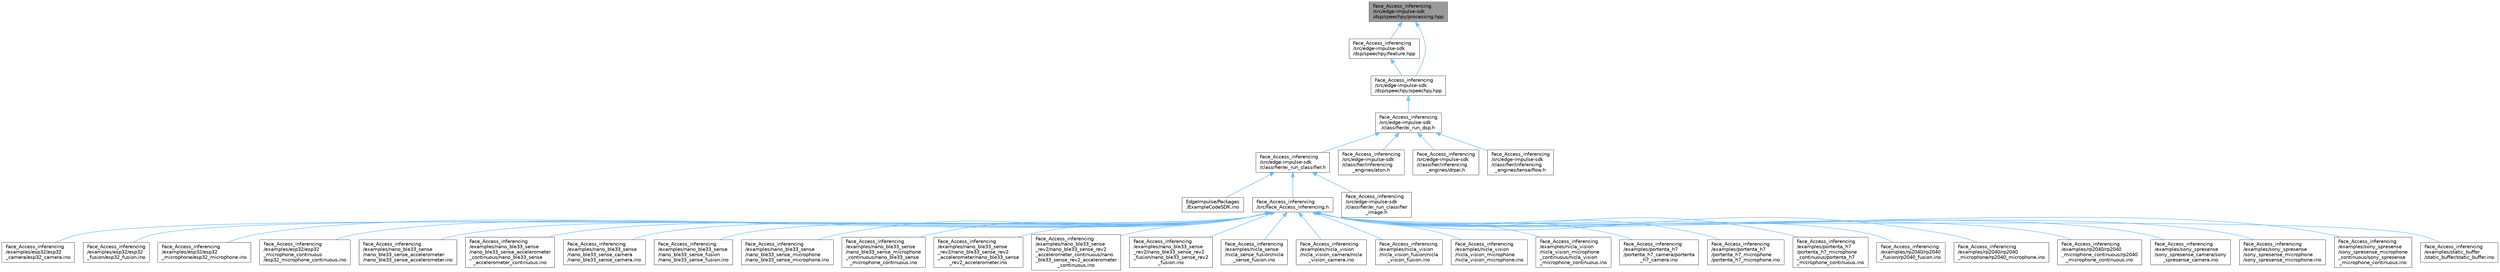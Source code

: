 digraph "Face_Access_inferencing/src/edge-impulse-sdk/dsp/speechpy/processing.hpp"
{
 // LATEX_PDF_SIZE
  bgcolor="transparent";
  edge [fontname=Helvetica,fontsize=10,labelfontname=Helvetica,labelfontsize=10];
  node [fontname=Helvetica,fontsize=10,shape=box,height=0.2,width=0.4];
  Node1 [id="Node000001",label="Face_Access_inferencing\l/src/edge-impulse-sdk\l/dsp/speechpy/processing.hpp",height=0.2,width=0.4,color="gray40", fillcolor="grey60", style="filled", fontcolor="black",tooltip=" "];
  Node1 -> Node2 [id="edge40_Node000001_Node000002",dir="back",color="steelblue1",style="solid",tooltip=" "];
  Node2 [id="Node000002",label="Face_Access_inferencing\l/src/edge-impulse-sdk\l/dsp/speechpy/feature.hpp",height=0.2,width=0.4,color="grey40", fillcolor="white", style="filled",URL="$speechpy_2feature_8hpp.html",tooltip=" "];
  Node2 -> Node3 [id="edge41_Node000002_Node000003",dir="back",color="steelblue1",style="solid",tooltip=" "];
  Node3 [id="Node000003",label="Face_Access_inferencing\l/src/edge-impulse-sdk\l/dsp/speechpy/speechpy.hpp",height=0.2,width=0.4,color="grey40", fillcolor="white", style="filled",URL="$speechpy_8hpp.html",tooltip=" "];
  Node3 -> Node4 [id="edge42_Node000003_Node000004",dir="back",color="steelblue1",style="solid",tooltip=" "];
  Node4 [id="Node000004",label="Face_Access_inferencing\l/src/edge-impulse-sdk\l/classifier/ei_run_dsp.h",height=0.2,width=0.4,color="grey40", fillcolor="white", style="filled",URL="$ei__run__dsp_8h.html",tooltip=" "];
  Node4 -> Node5 [id="edge43_Node000004_Node000005",dir="back",color="steelblue1",style="solid",tooltip=" "];
  Node5 [id="Node000005",label="Face_Access_inferencing\l/src/edge-impulse-sdk\l/classifier/ei_run_classifier.h",height=0.2,width=0.4,color="grey40", fillcolor="white", style="filled",URL="$ei__run__classifier_8h.html",tooltip=" "];
  Node5 -> Node6 [id="edge44_Node000005_Node000006",dir="back",color="steelblue1",style="solid",tooltip=" "];
  Node6 [id="Node000006",label="EdgeImpulse/Packages\l/ExampleCodeSDK.ino",height=0.2,width=0.4,color="grey40", fillcolor="white", style="filled",URL="$_example_code_s_d_k_8ino.html",tooltip=" "];
  Node5 -> Node7 [id="edge45_Node000005_Node000007",dir="back",color="steelblue1",style="solid",tooltip=" "];
  Node7 [id="Node000007",label="Face_Access_inferencing\l/src/Face_Access_inferencing.h",height=0.2,width=0.4,color="grey40", fillcolor="white", style="filled",URL="$_face___access__inferencing_8h.html",tooltip=" "];
  Node7 -> Node8 [id="edge46_Node000007_Node000008",dir="back",color="steelblue1",style="solid",tooltip=" "];
  Node8 [id="Node000008",label="Face_Access_inferencing\l/examples/esp32/esp32\l_camera/esp32_camera.ino",height=0.2,width=0.4,color="grey40", fillcolor="white", style="filled",URL="$esp32__camera_8ino.html",tooltip=" "];
  Node7 -> Node9 [id="edge47_Node000007_Node000009",dir="back",color="steelblue1",style="solid",tooltip=" "];
  Node9 [id="Node000009",label="Face_Access_inferencing\l/examples/esp32/esp32\l_fusion/esp32_fusion.ino",height=0.2,width=0.4,color="grey40", fillcolor="white", style="filled",URL="$esp32__fusion_8ino.html",tooltip=" "];
  Node7 -> Node10 [id="edge48_Node000007_Node000010",dir="back",color="steelblue1",style="solid",tooltip=" "];
  Node10 [id="Node000010",label="Face_Access_inferencing\l/examples/esp32/esp32\l_microphone/esp32_microphone.ino",height=0.2,width=0.4,color="grey40", fillcolor="white", style="filled",URL="$esp32__microphone_8ino.html",tooltip=" "];
  Node7 -> Node11 [id="edge49_Node000007_Node000011",dir="back",color="steelblue1",style="solid",tooltip=" "];
  Node11 [id="Node000011",label="Face_Access_inferencing\l/examples/esp32/esp32\l_microphone_continuous\l/esp32_microphone_continuous.ino",height=0.2,width=0.4,color="grey40", fillcolor="white", style="filled",URL="$esp32__microphone__continuous_8ino.html",tooltip=" "];
  Node7 -> Node12 [id="edge50_Node000007_Node000012",dir="back",color="steelblue1",style="solid",tooltip=" "];
  Node12 [id="Node000012",label="Face_Access_inferencing\l/examples/nano_ble33_sense\l/nano_ble33_sense_accelerometer\l/nano_ble33_sense_accelerometer.ino",height=0.2,width=0.4,color="grey40", fillcolor="white", style="filled",URL="$nano__ble33__sense__accelerometer_8ino.html",tooltip=" "];
  Node7 -> Node13 [id="edge51_Node000007_Node000013",dir="back",color="steelblue1",style="solid",tooltip=" "];
  Node13 [id="Node000013",label="Face_Access_inferencing\l/examples/nano_ble33_sense\l/nano_ble33_sense_accelerometer\l_continuous/nano_ble33_sense\l_accelerometer_continuous.ino",height=0.2,width=0.4,color="grey40", fillcolor="white", style="filled",URL="$nano__ble33__sense__accelerometer__continuous_8ino.html",tooltip=" "];
  Node7 -> Node14 [id="edge52_Node000007_Node000014",dir="back",color="steelblue1",style="solid",tooltip=" "];
  Node14 [id="Node000014",label="Face_Access_inferencing\l/examples/nano_ble33_sense\l/nano_ble33_sense_camera\l/nano_ble33_sense_camera.ino",height=0.2,width=0.4,color="grey40", fillcolor="white", style="filled",URL="$nano__ble33__sense__camera_8ino.html",tooltip=" "];
  Node7 -> Node15 [id="edge53_Node000007_Node000015",dir="back",color="steelblue1",style="solid",tooltip=" "];
  Node15 [id="Node000015",label="Face_Access_inferencing\l/examples/nano_ble33_sense\l/nano_ble33_sense_fusion\l/nano_ble33_sense_fusion.ino",height=0.2,width=0.4,color="grey40", fillcolor="white", style="filled",URL="$nano__ble33__sense__fusion_8ino.html",tooltip=" "];
  Node7 -> Node16 [id="edge54_Node000007_Node000016",dir="back",color="steelblue1",style="solid",tooltip=" "];
  Node16 [id="Node000016",label="Face_Access_inferencing\l/examples/nano_ble33_sense\l/nano_ble33_sense_microphone\l/nano_ble33_sense_microphone.ino",height=0.2,width=0.4,color="grey40", fillcolor="white", style="filled",URL="$nano__ble33__sense__microphone_8ino.html",tooltip=" "];
  Node7 -> Node17 [id="edge55_Node000007_Node000017",dir="back",color="steelblue1",style="solid",tooltip=" "];
  Node17 [id="Node000017",label="Face_Access_inferencing\l/examples/nano_ble33_sense\l/nano_ble33_sense_microphone\l_continuous/nano_ble33_sense\l_microphone_continuous.ino",height=0.2,width=0.4,color="grey40", fillcolor="white", style="filled",URL="$nano__ble33__sense__microphone__continuous_8ino.html",tooltip=" "];
  Node7 -> Node18 [id="edge56_Node000007_Node000018",dir="back",color="steelblue1",style="solid",tooltip=" "];
  Node18 [id="Node000018",label="Face_Access_inferencing\l/examples/nano_ble33_sense\l_rev2/nano_ble33_sense_rev2\l_accelerometer/nano_ble33_sense\l_rev2_accelerometer.ino",height=0.2,width=0.4,color="grey40", fillcolor="white", style="filled",URL="$nano__ble33__sense__rev2__accelerometer_8ino.html",tooltip=" "];
  Node7 -> Node19 [id="edge57_Node000007_Node000019",dir="back",color="steelblue1",style="solid",tooltip=" "];
  Node19 [id="Node000019",label="Face_Access_inferencing\l/examples/nano_ble33_sense\l_rev2/nano_ble33_sense_rev2\l_accelerometer_continuous/nano\l_ble33_sense_rev2_accelerometer\l_continuous.ino",height=0.2,width=0.4,color="grey40", fillcolor="white", style="filled",URL="$nano__ble33__sense__rev2__accelerometer__continuous_8ino.html",tooltip=" "];
  Node7 -> Node20 [id="edge58_Node000007_Node000020",dir="back",color="steelblue1",style="solid",tooltip=" "];
  Node20 [id="Node000020",label="Face_Access_inferencing\l/examples/nano_ble33_sense\l_rev2/nano_ble33_sense_rev2\l_fusion/nano_ble33_sense_rev2\l_fusion.ino",height=0.2,width=0.4,color="grey40", fillcolor="white", style="filled",URL="$nano__ble33__sense__rev2__fusion_8ino.html",tooltip=" "];
  Node7 -> Node21 [id="edge59_Node000007_Node000021",dir="back",color="steelblue1",style="solid",tooltip=" "];
  Node21 [id="Node000021",label="Face_Access_inferencing\l/examples/nicla_sense\l/nicla_sense_fusion/nicla\l_sense_fusion.ino",height=0.2,width=0.4,color="grey40", fillcolor="white", style="filled",URL="$nicla__sense__fusion_8ino.html",tooltip=" "];
  Node7 -> Node22 [id="edge60_Node000007_Node000022",dir="back",color="steelblue1",style="solid",tooltip=" "];
  Node22 [id="Node000022",label="Face_Access_inferencing\l/examples/nicla_vision\l/nicla_vision_camera/nicla\l_vision_camera.ino",height=0.2,width=0.4,color="grey40", fillcolor="white", style="filled",URL="$nicla__vision__camera_8ino.html",tooltip=" "];
  Node7 -> Node23 [id="edge61_Node000007_Node000023",dir="back",color="steelblue1",style="solid",tooltip=" "];
  Node23 [id="Node000023",label="Face_Access_inferencing\l/examples/nicla_vision\l/nicla_vision_fusion/nicla\l_vision_fusion.ino",height=0.2,width=0.4,color="grey40", fillcolor="white", style="filled",URL="$nicla__vision__fusion_8ino.html",tooltip=" "];
  Node7 -> Node24 [id="edge62_Node000007_Node000024",dir="back",color="steelblue1",style="solid",tooltip=" "];
  Node24 [id="Node000024",label="Face_Access_inferencing\l/examples/nicla_vision\l/nicla_vision_microphone\l/nicla_vision_microphone.ino",height=0.2,width=0.4,color="grey40", fillcolor="white", style="filled",URL="$nicla__vision__microphone_8ino.html",tooltip=" "];
  Node7 -> Node25 [id="edge63_Node000007_Node000025",dir="back",color="steelblue1",style="solid",tooltip=" "];
  Node25 [id="Node000025",label="Face_Access_inferencing\l/examples/nicla_vision\l/nicla_vision_microphone\l_continuous/nicla_vision\l_microphone_continuous.ino",height=0.2,width=0.4,color="grey40", fillcolor="white", style="filled",URL="$nicla__vision__microphone__continuous_8ino.html",tooltip=" "];
  Node7 -> Node26 [id="edge64_Node000007_Node000026",dir="back",color="steelblue1",style="solid",tooltip=" "];
  Node26 [id="Node000026",label="Face_Access_inferencing\l/examples/portenta_h7\l/portenta_h7_camera/portenta\l_h7_camera.ino",height=0.2,width=0.4,color="grey40", fillcolor="white", style="filled",URL="$portenta__h7__camera_8ino.html",tooltip=" "];
  Node7 -> Node27 [id="edge65_Node000007_Node000027",dir="back",color="steelblue1",style="solid",tooltip=" "];
  Node27 [id="Node000027",label="Face_Access_inferencing\l/examples/portenta_h7\l/portenta_h7_microphone\l/portenta_h7_microphone.ino",height=0.2,width=0.4,color="grey40", fillcolor="white", style="filled",URL="$portenta__h7__microphone_8ino.html",tooltip=" "];
  Node7 -> Node28 [id="edge66_Node000007_Node000028",dir="back",color="steelblue1",style="solid",tooltip=" "];
  Node28 [id="Node000028",label="Face_Access_inferencing\l/examples/portenta_h7\l/portenta_h7_microphone\l_continuous/portenta_h7\l_microphone_continuous.ino",height=0.2,width=0.4,color="grey40", fillcolor="white", style="filled",URL="$portenta__h7__microphone__continuous_8ino.html",tooltip=" "];
  Node7 -> Node29 [id="edge67_Node000007_Node000029",dir="back",color="steelblue1",style="solid",tooltip=" "];
  Node29 [id="Node000029",label="Face_Access_inferencing\l/examples/rp2040/rp2040\l_fusion/rp2040_fusion.ino",height=0.2,width=0.4,color="grey40", fillcolor="white", style="filled",URL="$rp2040__fusion_8ino.html",tooltip=" "];
  Node7 -> Node30 [id="edge68_Node000007_Node000030",dir="back",color="steelblue1",style="solid",tooltip=" "];
  Node30 [id="Node000030",label="Face_Access_inferencing\l/examples/rp2040/rp2040\l_microphone/rp2040_microphone.ino",height=0.2,width=0.4,color="grey40", fillcolor="white", style="filled",URL="$rp2040__microphone_8ino.html",tooltip=" "];
  Node7 -> Node31 [id="edge69_Node000007_Node000031",dir="back",color="steelblue1",style="solid",tooltip=" "];
  Node31 [id="Node000031",label="Face_Access_inferencing\l/examples/rp2040/rp2040\l_microphone_continuous/rp2040\l_microphone_continuous.ino",height=0.2,width=0.4,color="grey40", fillcolor="white", style="filled",URL="$rp2040__microphone__continuous_8ino.html",tooltip=" "];
  Node7 -> Node32 [id="edge70_Node000007_Node000032",dir="back",color="steelblue1",style="solid",tooltip=" "];
  Node32 [id="Node000032",label="Face_Access_inferencing\l/examples/sony_spresense\l/sony_spresense_camera/sony\l_spresense_camera.ino",height=0.2,width=0.4,color="grey40", fillcolor="white", style="filled",URL="$sony__spresense__camera_8ino.html",tooltip=" "];
  Node7 -> Node33 [id="edge71_Node000007_Node000033",dir="back",color="steelblue1",style="solid",tooltip=" "];
  Node33 [id="Node000033",label="Face_Access_inferencing\l/examples/sony_spresense\l/sony_spresense_microphone\l/sony_spresense_microphone.ino",height=0.2,width=0.4,color="grey40", fillcolor="white", style="filled",URL="$sony__spresense__microphone_8ino.html",tooltip=" "];
  Node7 -> Node34 [id="edge72_Node000007_Node000034",dir="back",color="steelblue1",style="solid",tooltip=" "];
  Node34 [id="Node000034",label="Face_Access_inferencing\l/examples/sony_spresense\l/sony_spresense_microphone\l_continuous/sony_spresense\l_microphone_continuous.ino",height=0.2,width=0.4,color="grey40", fillcolor="white", style="filled",URL="$sony__spresense__microphone__continuous_8ino.html",tooltip=" "];
  Node7 -> Node35 [id="edge73_Node000007_Node000035",dir="back",color="steelblue1",style="solid",tooltip=" "];
  Node35 [id="Node000035",label="Face_Access_inferencing\l/examples/static_buffer\l/static_buffer/static_buffer.ino",height=0.2,width=0.4,color="grey40", fillcolor="white", style="filled",URL="$static__buffer_8ino.html",tooltip=" "];
  Node5 -> Node36 [id="edge74_Node000005_Node000036",dir="back",color="steelblue1",style="solid",tooltip=" "];
  Node36 [id="Node000036",label="Face_Access_inferencing\l/src/edge-impulse-sdk\l/classifier/ei_run_classifier\l_image.h",height=0.2,width=0.4,color="grey40", fillcolor="white", style="filled",URL="$ei__run__classifier__image_8h.html",tooltip=" "];
  Node4 -> Node37 [id="edge75_Node000004_Node000037",dir="back",color="steelblue1",style="solid",tooltip=" "];
  Node37 [id="Node000037",label="Face_Access_inferencing\l/src/edge-impulse-sdk\l/classifier/inferencing\l_engines/aton.h",height=0.2,width=0.4,color="grey40", fillcolor="white", style="filled",URL="$aton_8h.html",tooltip=" "];
  Node4 -> Node38 [id="edge76_Node000004_Node000038",dir="back",color="steelblue1",style="solid",tooltip=" "];
  Node38 [id="Node000038",label="Face_Access_inferencing\l/src/edge-impulse-sdk\l/classifier/inferencing\l_engines/drpai.h",height=0.2,width=0.4,color="grey40", fillcolor="white", style="filled",URL="$drpai_8h.html",tooltip=" "];
  Node4 -> Node39 [id="edge77_Node000004_Node000039",dir="back",color="steelblue1",style="solid",tooltip=" "];
  Node39 [id="Node000039",label="Face_Access_inferencing\l/src/edge-impulse-sdk\l/classifier/inferencing\l_engines/tensaiflow.h",height=0.2,width=0.4,color="grey40", fillcolor="white", style="filled",URL="$tensaiflow_8h.html",tooltip=" "];
  Node1 -> Node3 [id="edge78_Node000001_Node000003",dir="back",color="steelblue1",style="solid",tooltip=" "];
}
